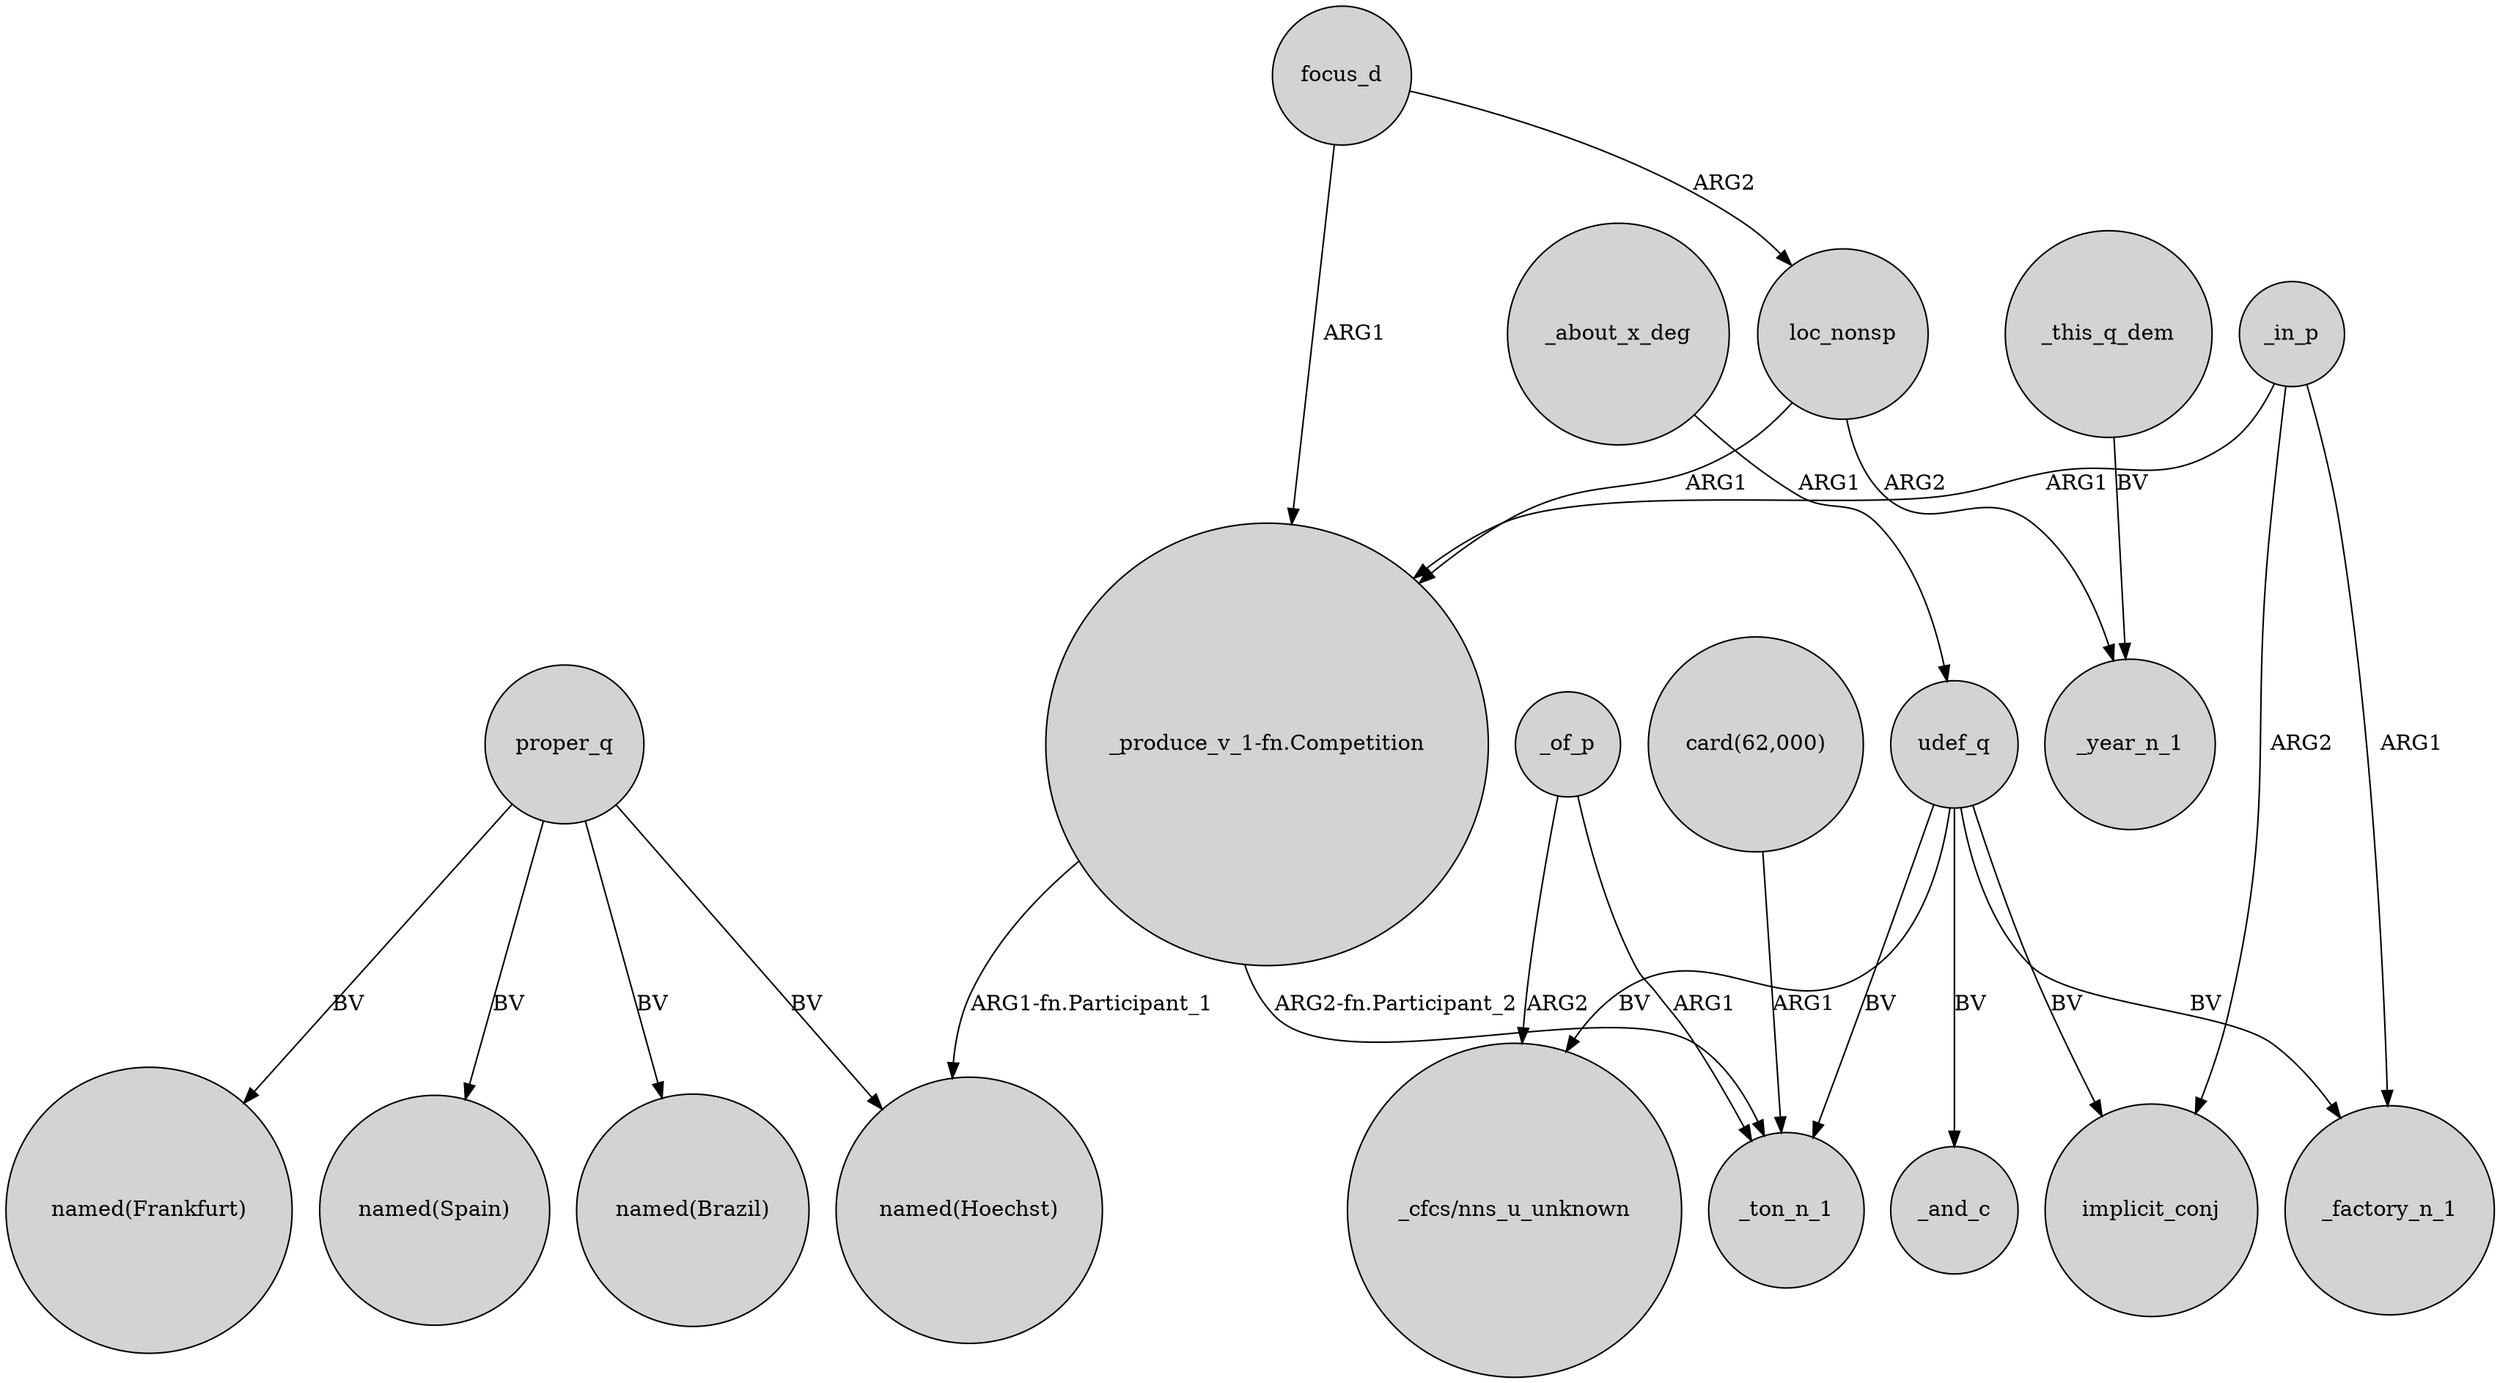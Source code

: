 digraph {
	node [shape=circle style=filled]
	proper_q -> "named(Frankfurt)" [label=BV]
	focus_d -> "_produce_v_1-fn.Competition" [label=ARG1]
	_in_p -> "_produce_v_1-fn.Competition" [label=ARG1]
	_in_p -> implicit_conj [label=ARG2]
	_of_p -> _ton_n_1 [label=ARG1]
	focus_d -> loc_nonsp [label=ARG2]
	"_produce_v_1-fn.Competition" -> "named(Hoechst)" [label="ARG1-fn.Participant_1"]
	udef_q -> _and_c [label=BV]
	loc_nonsp -> _year_n_1 [label=ARG2]
	proper_q -> "named(Spain)" [label=BV]
	"_produce_v_1-fn.Competition" -> _ton_n_1 [label="ARG2-fn.Participant_2"]
	_about_x_deg -> udef_q [label=ARG1]
	udef_q -> _factory_n_1 [label=BV]
	"card(62,000)" -> _ton_n_1 [label=ARG1]
	udef_q -> _ton_n_1 [label=BV]
	_this_q_dem -> _year_n_1 [label=BV]
	proper_q -> "named(Brazil)" [label=BV]
	udef_q -> "_cfcs/nns_u_unknown" [label=BV]
	_in_p -> _factory_n_1 [label=ARG1]
	loc_nonsp -> "_produce_v_1-fn.Competition" [label=ARG1]
	proper_q -> "named(Hoechst)" [label=BV]
	udef_q -> implicit_conj [label=BV]
	_of_p -> "_cfcs/nns_u_unknown" [label=ARG2]
}

